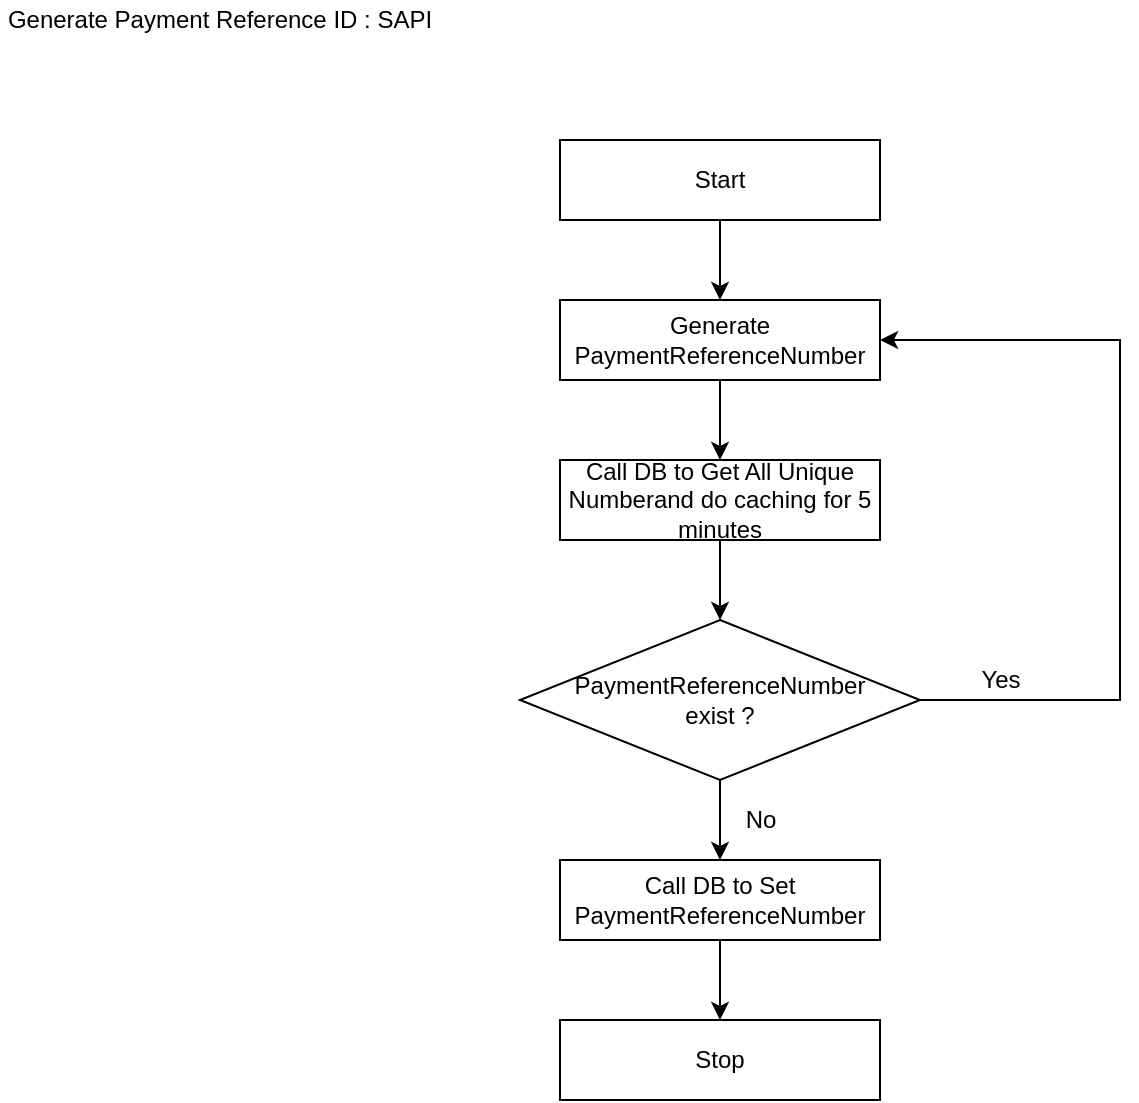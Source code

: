 <mxfile version="14.5.4" type="device"><diagram id="tdpWtKBXG7Pcyt7_r2Bq" name="Page-1"><mxGraphModel dx="1186" dy="801" grid="1" gridSize="10" guides="1" tooltips="1" connect="1" arrows="1" fold="1" page="1" pageScale="1" pageWidth="850" pageHeight="1100" math="0" shadow="0"><root><mxCell id="0"/><mxCell id="1" parent="0"/><mxCell id="zyqudJmbFfx9ie6fVFDF-3" value="" style="edgeStyle=orthogonalEdgeStyle;rounded=0;orthogonalLoop=1;jettySize=auto;html=1;entryX=0.5;entryY=0;entryDx=0;entryDy=0;" parent="1" source="zyqudJmbFfx9ie6fVFDF-1" target="zyqudJmbFfx9ie6fVFDF-11" edge="1"><mxGeometry relative="1" as="geometry"><mxPoint x="440" y="160" as="targetPoint"/></mxGeometry></mxCell><mxCell id="zyqudJmbFfx9ie6fVFDF-1" value="Start" style="rounded=0;whiteSpace=wrap;html=1;" parent="1" vertex="1"><mxGeometry x="360" y="80" width="160" height="40" as="geometry"/></mxCell><mxCell id="zyqudJmbFfx9ie6fVFDF-4" value="Generate Payment Reference ID : SAPI" style="text;html=1;strokeColor=none;fillColor=none;align=center;verticalAlign=middle;whiteSpace=wrap;rounded=0;" parent="1" vertex="1"><mxGeometry x="80" y="10" width="220" height="20" as="geometry"/></mxCell><mxCell id="zyqudJmbFfx9ie6fVFDF-18" style="edgeStyle=orthogonalEdgeStyle;rounded=0;orthogonalLoop=1;jettySize=auto;html=1;entryX=0.5;entryY=0;entryDx=0;entryDy=0;" parent="1" source="zyqudJmbFfx9ie6fVFDF-11" target="zyqudJmbFfx9ie6fVFDF-17" edge="1"><mxGeometry relative="1" as="geometry"/></mxCell><mxCell id="zyqudJmbFfx9ie6fVFDF-11" value="Generate PaymentReferenceNumber" style="rounded=0;whiteSpace=wrap;html=1;" parent="1" vertex="1"><mxGeometry x="360" y="160" width="160" height="40" as="geometry"/></mxCell><mxCell id="tKJY0klYBfhPEseUaSzM-2" style="edgeStyle=orthogonalEdgeStyle;rounded=0;orthogonalLoop=1;jettySize=auto;html=1;" parent="1" source="zyqudJmbFfx9ie6fVFDF-17" target="tKJY0klYBfhPEseUaSzM-1" edge="1"><mxGeometry relative="1" as="geometry"/></mxCell><mxCell id="zyqudJmbFfx9ie6fVFDF-17" value="Call DB to Get All Unique Numberand do caching for 5 minutes" style="rounded=0;whiteSpace=wrap;html=1;" parent="1" vertex="1"><mxGeometry x="360" y="240" width="160" height="40" as="geometry"/></mxCell><mxCell id="tKJY0klYBfhPEseUaSzM-3" style="edgeStyle=orthogonalEdgeStyle;rounded=0;orthogonalLoop=1;jettySize=auto;html=1;entryX=1;entryY=0.5;entryDx=0;entryDy=0;" parent="1" source="tKJY0klYBfhPEseUaSzM-1" target="zyqudJmbFfx9ie6fVFDF-11" edge="1"><mxGeometry relative="1" as="geometry"><Array as="points"><mxPoint x="640" y="360"/><mxPoint x="640" y="180"/></Array></mxGeometry></mxCell><mxCell id="tKJY0klYBfhPEseUaSzM-5" style="edgeStyle=orthogonalEdgeStyle;rounded=0;orthogonalLoop=1;jettySize=auto;html=1;entryX=0.5;entryY=0;entryDx=0;entryDy=0;" parent="1" source="tKJY0klYBfhPEseUaSzM-1" target="tKJY0klYBfhPEseUaSzM-4" edge="1"><mxGeometry relative="1" as="geometry"/></mxCell><mxCell id="tKJY0klYBfhPEseUaSzM-1" value="&lt;div&gt;PaymentReferenceNumber &lt;br&gt;&lt;/div&gt;&lt;div&gt;exist ?&lt;/div&gt;" style="rhombus;whiteSpace=wrap;html=1;" parent="1" vertex="1"><mxGeometry x="340" y="320" width="200" height="80" as="geometry"/></mxCell><mxCell id="tKJY0klYBfhPEseUaSzM-9" value="" style="edgeStyle=orthogonalEdgeStyle;rounded=0;orthogonalLoop=1;jettySize=auto;html=1;" parent="1" source="tKJY0klYBfhPEseUaSzM-4" target="tKJY0klYBfhPEseUaSzM-8" edge="1"><mxGeometry relative="1" as="geometry"/></mxCell><mxCell id="tKJY0klYBfhPEseUaSzM-4" value="Call DB to Set PaymentReferenceNumber" style="rounded=0;whiteSpace=wrap;html=1;" parent="1" vertex="1"><mxGeometry x="360" y="440" width="160" height="40" as="geometry"/></mxCell><mxCell id="tKJY0klYBfhPEseUaSzM-6" value="Yes" style="text;html=1;align=center;verticalAlign=middle;resizable=0;points=[];autosize=1;" parent="1" vertex="1"><mxGeometry x="560" y="340" width="40" height="20" as="geometry"/></mxCell><mxCell id="tKJY0klYBfhPEseUaSzM-7" value="No" style="text;html=1;align=center;verticalAlign=middle;resizable=0;points=[];autosize=1;" parent="1" vertex="1"><mxGeometry x="445" y="410" width="30" height="20" as="geometry"/></mxCell><mxCell id="tKJY0klYBfhPEseUaSzM-8" value="Stop" style="rounded=0;whiteSpace=wrap;html=1;" parent="1" vertex="1"><mxGeometry x="360" y="520" width="160" height="40" as="geometry"/></mxCell></root></mxGraphModel></diagram></mxfile>